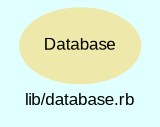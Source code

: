digraph TopLevel {
    compound = true
    bgcolor = lightcyan1
    fontname = Arial
    fontsize = 8
    label = "lib/database.rb"
    node [
        fontname = Arial,
        fontsize = 8,
        color = black
    ]

    Database [
        fontcolor = black,
        URL = "classes/Database.html",
        shape = ellipse,
        color = palegoldenrod,
        style = filled,
        label = "Database"
    ]

}

